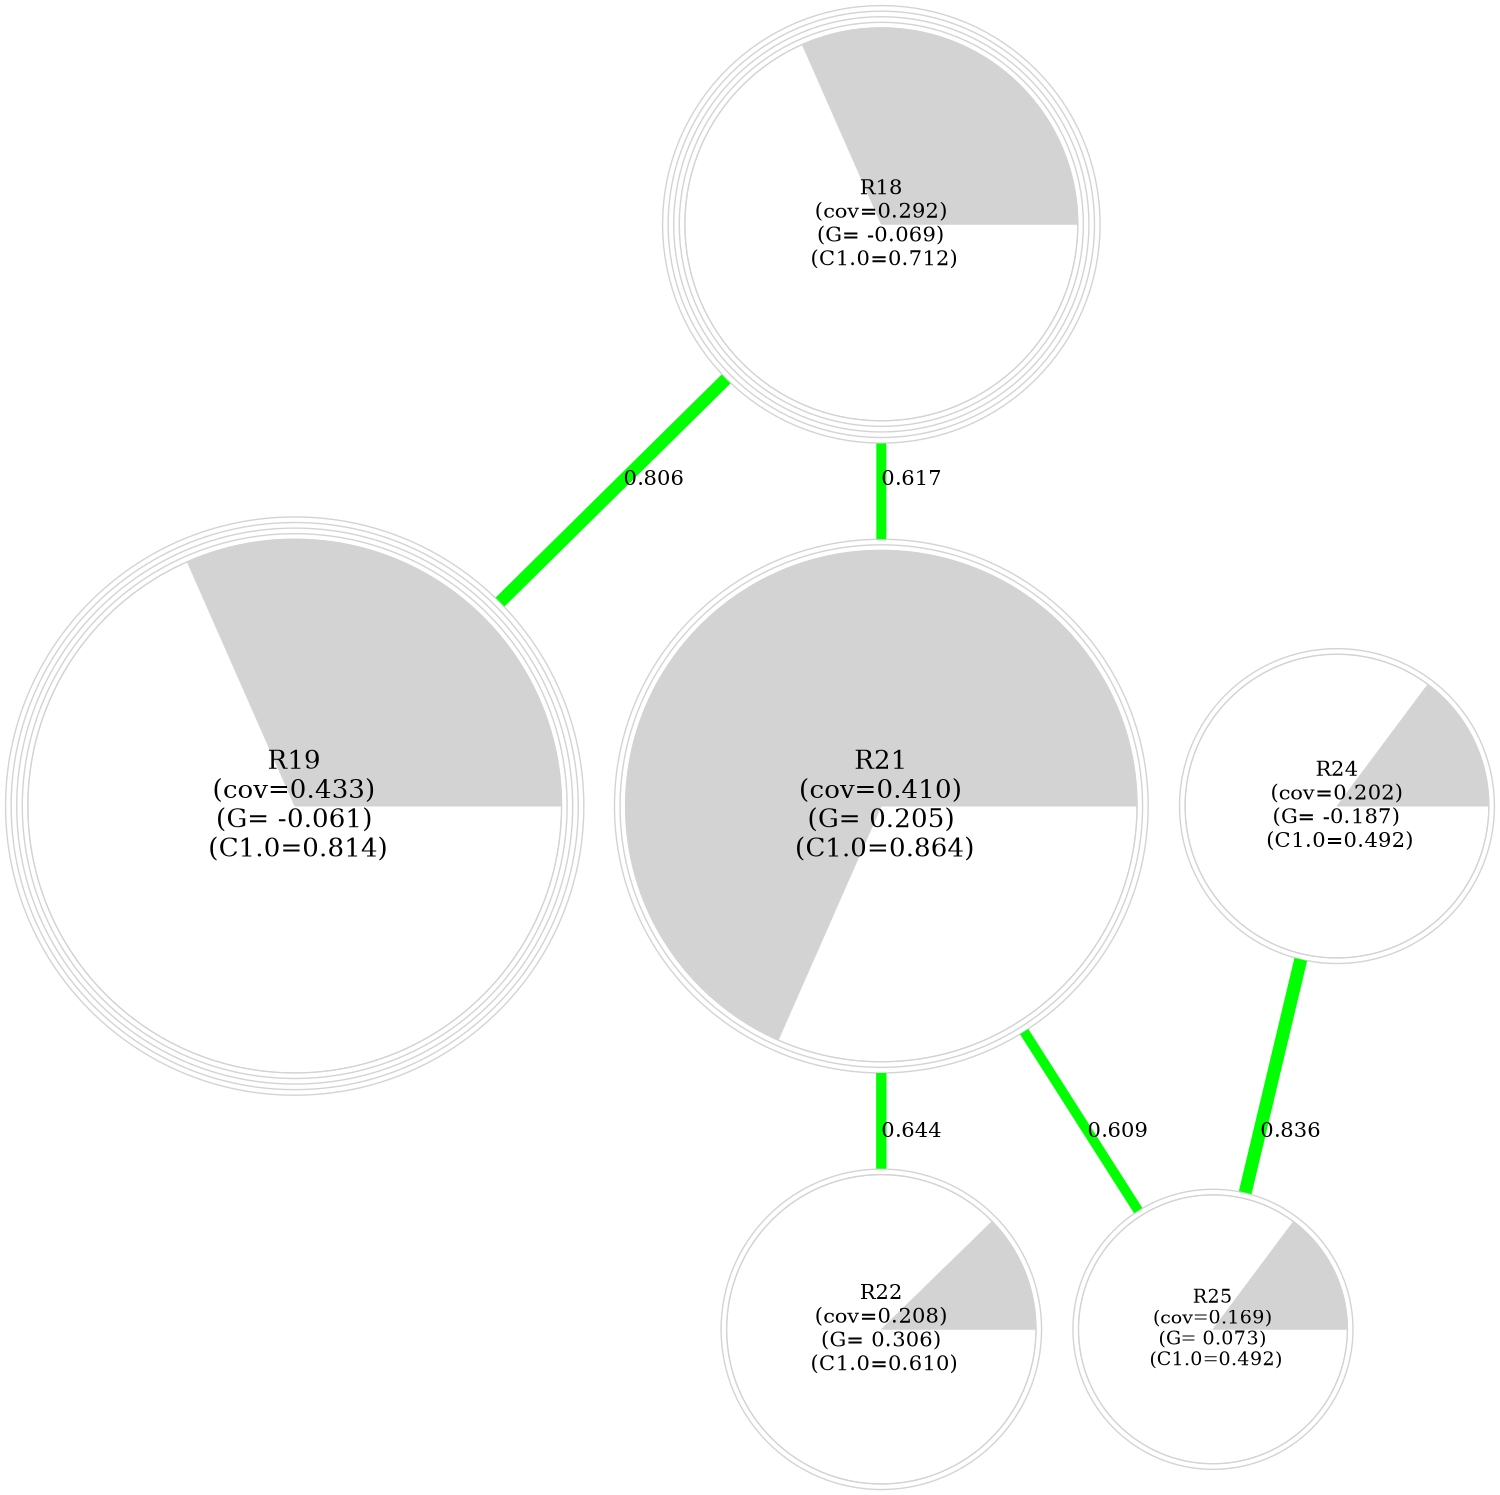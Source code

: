 graph "" {
	name=FINGRAM; ratio=auto; size="10,10"; overlap="scale"; nodesep=0.3; center=true; truecolor=true;

	Rule18 [shape=circle,height=3.921,width=3.921,fixedsize=true,peripheries=5,color="#d3d3d3ff",fillcolor="#d3d3d3;0.3160000145435333:white",fontsize=15.399999618530273,fontcolor=black,style=wedged,label="R18\n (cov=0.292) \n (G= -0.069) \n (C1.0=0.712)",tooltip="Rule18:  IF Alcohol is average AND AlcalinityOfAsh is low AND flavanoids is average AND OD280/OD315 is high AND Proline is average THEN Class is 1.0 (cov=0.292 ; G= -0.069 ; C1.0=0.712)"];
	Rule19 [shape=circle,height=5.326,width=5.326,fixedsize=true,peripheries=5,color="#d3d3d3ff",fillcolor="#d3d3d3;0.3160000145435333:white",fontsize=19.0,fontcolor=black,style=wedged,label="R19\n (cov=0.433) \n (G= -0.061) \n (C1.0=0.814)",tooltip="Rule19:  IF Alcohol is average AND AlcalinityOfAsh is average AND flavanoids is average AND OD280/OD315 is high AND Proline is average THEN Class is 1.0 (cov=0.433 ; G= -0.061 ; C1.0=0.814)"];
	Rule21 [shape=circle,height=5.101,width=5.101,fixedsize=true,peripheries=3,color="#d3d3d3ff",fillcolor="#d3d3d3;0.6840000152587891:white",fontsize=19.0,fontcolor=black,style=wedged,label="R21\n (cov=0.410) \n (G= 0.205) \n (C1.0=0.864)",tooltip="Rule21:  IF Alcohol is high AND flavanoids is average AND Proline is average THEN Class is 1.0 (cov=0.410 ; G= 0.205 ; C1.0=0.864)"];
	Rule22 [shape=circle,height=3.079,width=3.079,fixedsize=true,peripheries=2,color="#d3d3d3ff",fillcolor="#d3d3d3;0.12300000339746475:white",fontsize=15.399999618530273,fontcolor=black,style=wedged,label="R22\n (cov=0.208) \n (G= 0.306) \n (C1.0=0.610)",tooltip="Rule22:  IF flavanoids is average AND Proline is high THEN Class is 1.0 (cov=0.208 ; G= 0.306 ; C1.0=0.610)"];
	Rule24 [shape=circle,height=3.022,width=3.022,fixedsize=true,peripheries=2,color="#d3d3d3ff",fillcolor="#d3d3d3;0.14800000190734863:white",fontsize=15.399999618530273,fontcolor=black,style=wedged,label="R24\n (cov=0.202) \n (G= -0.187) \n (C1.0=0.492)",tooltip="Rule24:  IF Alcohol is average AND flavanoids is high THEN Class is 1.0 (cov=0.202 ; G= -0.187 ; C1.0=0.492)"];
	Rule25 [shape=circle,height=2.685,width=2.685,fixedsize=true,peripheries=2,color="#d3d3d3ff",fillcolor="#d3d3d3;0.14800000190734863:white",fontsize=13.600000381469727,fontcolor=black,style=wedged,label="R25\n (cov=0.169) \n (G= 0.073) \n (C1.0=0.492)",tooltip="Rule25:  IF Alcohol is high AND flavanoids is high THEN Class is 1.0 (cov=0.169 ; G= 0.073 ; C1.0=0.492)"];
	  
	Rule18 -- Rule19 [penwidth=9.060,weight=19.402,color=green,fontsize=15,labelfontcolor=green,label="0.806",tooltip="R18 -- R19 (0.806)",title="R18 -- R19 (0.806)"];  
	Rule18 -- Rule21 [penwidth=7.168,weight=38.323,color=green,fontsize=15,labelfontcolor=green,label="0.617",tooltip="R18 -- R21 (0.617)",title="R18 -- R21 (0.617)"];  
	Rule21 -- Rule22 [penwidth=7.437,weight=35.627,color=green,fontsize=15,labelfontcolor=green,label="0.644",tooltip="R21 -- R22 (0.644)",title="R21 -- R22 (0.644)"];  
	Rule21 -- Rule25 [penwidth=7.086,weight=39.145,color=green,fontsize=15,labelfontcolor=green,label="0.609",tooltip="R21 -- R25 (0.609)",title="R21 -- R25 (0.609)"];  
	Rule24 -- Rule25 [penwidth=9.356,weight=16.437,color=green,fontsize=15,labelfontcolor=green,label="0.836",tooltip="R24 -- R25 (0.836)",title="R24 -- R25 (0.836)"];}
